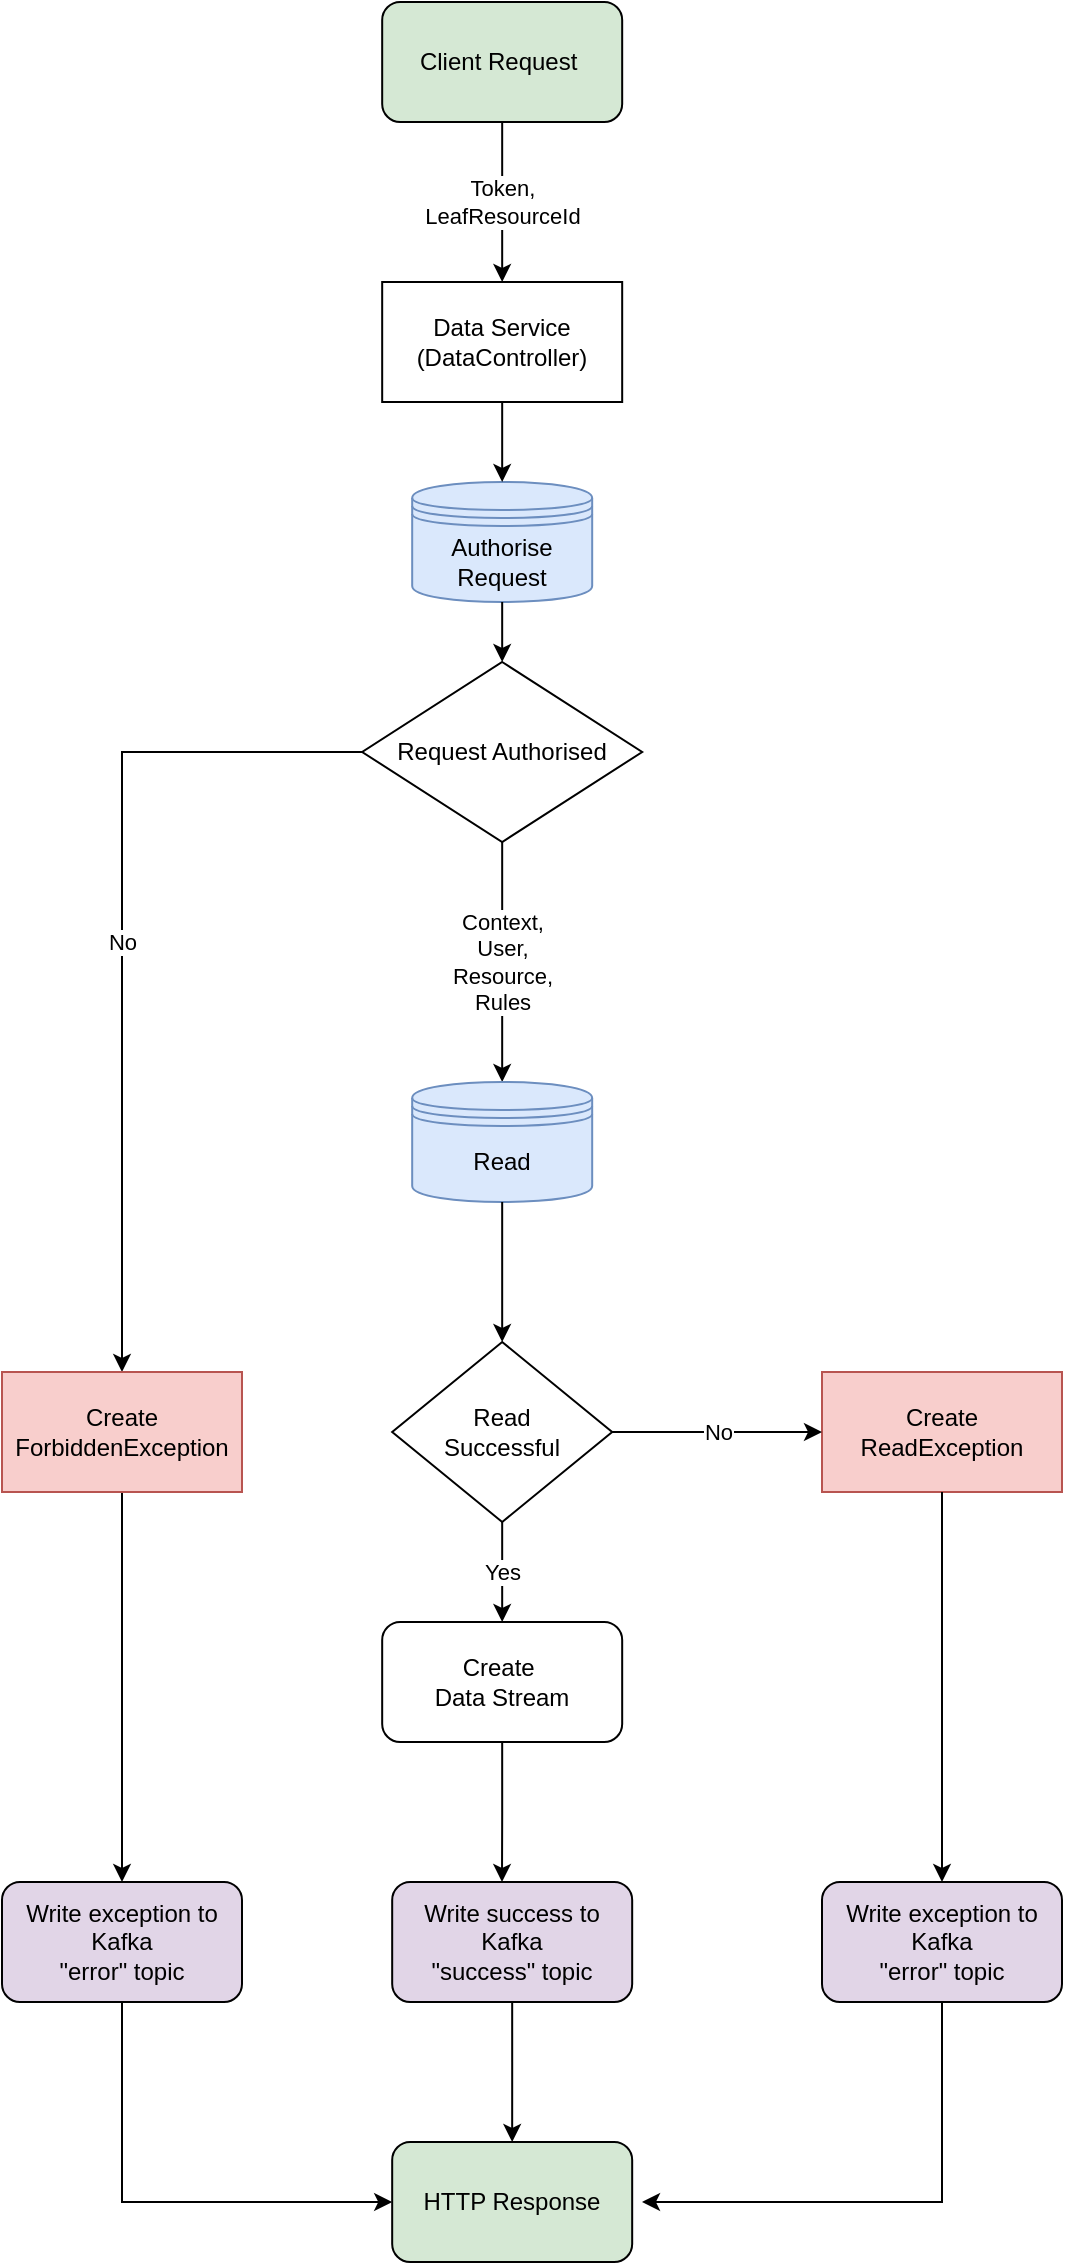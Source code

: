 <mxfile version="14.9.1" type="device"><diagram id="DYDGdA-885xeRSgDoeYv" name="Page-1"><mxGraphModel dx="3716" dy="1065" grid="1" gridSize="10" guides="1" tooltips="1" connect="1" arrows="1" fold="1" page="1" pageScale="1" pageWidth="827" pageHeight="1169" background="#ffffff" math="0" shadow="0"><root><mxCell id="0"/><mxCell id="1" parent="0"/><mxCell id="oZyTMZYtAXs1u3VE4Ej2-16" value="Data Service (DataController)" style="rounded=0;whiteSpace=wrap;html=1;" parent="1" vertex="1"><mxGeometry x="-1359.91" y="179" width="120" height="60" as="geometry"/></mxCell><mxCell id="oZyTMZYtAXs1u3VE4Ej2-29" value="No" style="edgeStyle=orthogonalEdgeStyle;rounded=0;orthogonalLoop=1;jettySize=auto;html=1;exitX=0;exitY=0.5;exitDx=0;exitDy=0;" parent="1" source="oZyTMZYtAXs1u3VE4Ej2-19" target="oZyTMZYtAXs1u3VE4Ej2-21" edge="1"><mxGeometry relative="1" as="geometry"/></mxCell><mxCell id="oZyTMZYtAXs1u3VE4Ej2-19" value="Request Authorised" style="rhombus;whiteSpace=wrap;html=1;" parent="1" vertex="1"><mxGeometry x="-1369.91" y="369" width="140" height="90" as="geometry"/></mxCell><mxCell id="oZyTMZYtAXs1u3VE4Ej2-20" style="edgeStyle=orthogonalEdgeStyle;rounded=0;orthogonalLoop=1;jettySize=auto;html=1;exitX=0.5;exitY=1;exitDx=0;exitDy=0;entryX=0.5;entryY=0;entryDx=0;entryDy=0;" parent="1" source="oZyTMZYtAXs1u3VE4Ej2-21" target="oZyTMZYtAXs1u3VE4Ej2-25" edge="1"><mxGeometry relative="1" as="geometry"><mxPoint x="-1570" y="789" as="targetPoint"/></mxGeometry></mxCell><mxCell id="oZyTMZYtAXs1u3VE4Ej2-21" value="Create ForbiddenException" style="rounded=0;whiteSpace=wrap;html=1;fillColor=#f8cecc;strokeColor=#b85450;" parent="1" vertex="1"><mxGeometry x="-1550" y="724" width="120" height="60" as="geometry"/></mxCell><mxCell id="oZyTMZYtAXs1u3VE4Ej2-25" value="&lt;div&gt;&lt;span&gt;Write exception to Kafka&lt;/span&gt;&lt;/div&gt;&lt;div&gt;&lt;span&gt;&quot;error&quot; topic&lt;br&gt;&lt;/span&gt;&lt;/div&gt;" style="rounded=1;whiteSpace=wrap;html=1;fillColor=#E1D5E7;" parent="1" vertex="1"><mxGeometry x="-1550" y="979" width="120" height="60" as="geometry"/></mxCell><mxCell id="oZyTMZYtAXs1u3VE4Ej2-27" value="Token,&lt;br&gt;LeafResourceId" style="edgeStyle=orthogonalEdgeStyle;rounded=1;orthogonalLoop=1;jettySize=auto;html=1;exitX=0.5;exitY=1;exitDx=0;exitDy=0;entryX=0.5;entryY=0;entryDx=0;entryDy=0;" parent="1" source="oZyTMZYtAXs1u3VE4Ej2-26" target="oZyTMZYtAXs1u3VE4Ej2-16" edge="1"><mxGeometry relative="1" as="geometry"/></mxCell><mxCell id="oZyTMZYtAXs1u3VE4Ej2-26" value="&lt;div&gt;&lt;span&gt;Client Request&amp;nbsp;&lt;/span&gt;&lt;br&gt;&lt;/div&gt;" style="rounded=1;whiteSpace=wrap;html=1;fillColor=#D5E8D4;" parent="1" vertex="1"><mxGeometry x="-1359.91" y="39" width="120" height="60" as="geometry"/></mxCell><mxCell id="3" style="edgeStyle=orthogonalEdgeStyle;rounded=0;orthogonalLoop=1;jettySize=auto;html=1;exitX=0.5;exitY=1;exitDx=0;exitDy=0;entryX=0;entryY=0.5;entryDx=0;entryDy=0;" parent="1" source="oZyTMZYtAXs1u3VE4Ej2-25" target="4" edge="1"><mxGeometry relative="1" as="geometry"><mxPoint x="-1490" y="1139" as="targetPoint"/><mxPoint x="-1490" y="859" as="sourcePoint"/><Array as="points"><mxPoint x="-1490" y="1139"/></Array></mxGeometry></mxCell><mxCell id="4" value="&lt;div&gt;HTTP Response&lt;/div&gt;" style="rounded=1;whiteSpace=wrap;html=1;fillColor=#D5E8D4;" parent="1" vertex="1"><mxGeometry x="-1354.91" y="1109" width="120" height="60" as="geometry"/></mxCell><mxCell id="5" value="Context, &lt;br&gt;User, &lt;br&gt;Resource,&lt;br&gt;Rules" style="edgeStyle=orthogonalEdgeStyle;rounded=0;orthogonalLoop=1;jettySize=auto;html=1;exitX=0.5;exitY=1;exitDx=0;exitDy=0;entryX=0.5;entryY=0;entryDx=0;entryDy=0;" parent="1" source="oZyTMZYtAXs1u3VE4Ej2-19" target="28" edge="1"><mxGeometry relative="1" as="geometry"><mxPoint x="-1300" y="509" as="sourcePoint"/><mxPoint x="-1300" y="579" as="targetPoint"/><Array as="points"/></mxGeometry></mxCell><mxCell id="7" value="Read&lt;br&gt;Successful" style="rhombus;whiteSpace=wrap;html=1;" parent="1" vertex="1"><mxGeometry x="-1354.91" y="709" width="110" height="90" as="geometry"/></mxCell><mxCell id="10" value="Create ReadException" style="rounded=0;whiteSpace=wrap;html=1;fillColor=#f8cecc;strokeColor=#b85450;" parent="1" vertex="1"><mxGeometry x="-1140" y="724" width="120" height="60" as="geometry"/></mxCell><mxCell id="12" value="No" style="edgeStyle=orthogonalEdgeStyle;rounded=0;orthogonalLoop=1;jettySize=auto;html=1;entryX=0;entryY=0.5;entryDx=0;entryDy=0;exitX=1;exitY=0.5;exitDx=0;exitDy=0;" parent="1" source="7" target="10" edge="1"><mxGeometry relative="1" as="geometry"><mxPoint x="-1240" y="759" as="sourcePoint"/><mxPoint x="-1340.09" y="904" as="targetPoint"/></mxGeometry></mxCell><mxCell id="15" value="&lt;div&gt;&lt;span&gt;Write exception to Kafka&lt;/span&gt;&lt;/div&gt;&lt;div&gt;&lt;span&gt;&quot;error&quot; topic&lt;br&gt;&lt;/span&gt;&lt;/div&gt;" style="rounded=1;whiteSpace=wrap;html=1;fillColor=#E1D5E7;" parent="1" vertex="1"><mxGeometry x="-1140" y="979" width="120" height="60" as="geometry"/></mxCell><mxCell id="16" style="edgeStyle=orthogonalEdgeStyle;rounded=0;orthogonalLoop=1;jettySize=auto;html=1;exitX=0.5;exitY=1;exitDx=0;exitDy=0;" parent="1" source="15" edge="1"><mxGeometry relative="1" as="geometry"><mxPoint x="-1230" y="1139" as="targetPoint"/><mxPoint x="-1080" y="1009" as="sourcePoint"/><Array as="points"><mxPoint x="-1080" y="1139"/></Array></mxGeometry></mxCell><mxCell id="17" style="edgeStyle=orthogonalEdgeStyle;rounded=0;orthogonalLoop=1;jettySize=auto;html=1;exitX=0.5;exitY=1;exitDx=0;exitDy=0;entryX=0.5;entryY=0;entryDx=0;entryDy=0;" parent="1" source="10" edge="1" target="15"><mxGeometry relative="1" as="geometry"><mxPoint x="-1080" y="899" as="targetPoint"/><mxPoint x="-1080" y="819" as="sourcePoint"/><Array as="points"/></mxGeometry></mxCell><mxCell id="18" value="&lt;div&gt;&lt;span&gt;Write success to Kafka&lt;/span&gt;&lt;/div&gt;&lt;div&gt;&lt;span&gt;&quot;success&quot; topic&lt;br&gt;&lt;/span&gt;&lt;/div&gt;" style="rounded=1;whiteSpace=wrap;html=1;fillColor=#E1D5E7;" parent="1" vertex="1"><mxGeometry x="-1354.91" y="979" width="120" height="60" as="geometry"/></mxCell><mxCell id="19" value="Yes" style="edgeStyle=orthogonalEdgeStyle;rounded=0;orthogonalLoop=1;jettySize=auto;html=1;exitX=0.5;exitY=1;exitDx=0;exitDy=0;entryX=0.5;entryY=0;entryDx=0;entryDy=0;" parent="1" source="7" target="22" edge="1"><mxGeometry relative="1" as="geometry"><mxPoint x="-1300" y="899" as="targetPoint"/><mxPoint x="-1300" y="839" as="sourcePoint"/><Array as="points"/></mxGeometry></mxCell><mxCell id="20" style="edgeStyle=orthogonalEdgeStyle;rounded=0;orthogonalLoop=1;jettySize=auto;html=1;exitX=0.5;exitY=1;exitDx=0;exitDy=0;entryX=0.5;entryY=0;entryDx=0;entryDy=0;" parent="1" source="18" target="4" edge="1"><mxGeometry relative="1" as="geometry"><mxPoint x="-1340" y="1119" as="targetPoint"/><mxPoint x="-1340" y="1009" as="sourcePoint"/><Array as="points"><mxPoint x="-1295" y="1069"/><mxPoint x="-1295" y="1069"/></Array></mxGeometry></mxCell><mxCell id="22" value="&lt;div&gt;Create&amp;nbsp;&lt;/div&gt;&lt;div&gt;Data Stream&lt;/div&gt;" style="rounded=1;whiteSpace=wrap;html=1;" parent="1" vertex="1"><mxGeometry x="-1359.91" y="849" width="120" height="60" as="geometry"/></mxCell><mxCell id="24" style="edgeStyle=orthogonalEdgeStyle;rounded=0;orthogonalLoop=1;jettySize=auto;html=1;exitX=0.5;exitY=1;exitDx=0;exitDy=0;" parent="1" source="22" edge="1"><mxGeometry relative="1" as="geometry"><mxPoint x="-1300" y="979" as="targetPoint"/><mxPoint x="-1300" y="939" as="sourcePoint"/><Array as="points"><mxPoint x="-1300" y="944"/><mxPoint x="-1300" y="944"/></Array></mxGeometry></mxCell><mxCell id="27" value="&lt;span&gt;Authorise Request&lt;/span&gt;" style="shape=datastore;whiteSpace=wrap;html=1;fillColor=#dae8fc;strokeColor=#6c8ebf;" parent="1" vertex="1"><mxGeometry x="-1344.91" y="279" width="90" height="60" as="geometry"/></mxCell><mxCell id="28" value="&lt;span&gt;Read&lt;/span&gt;" style="shape=datastore;whiteSpace=wrap;html=1;fillColor=#dae8fc;strokeColor=#6c8ebf;" parent="1" vertex="1"><mxGeometry x="-1344.91" y="579" width="90" height="60" as="geometry"/></mxCell><mxCell id="jfnbKQFrxS2ylPI0s5hB-28" value="" style="endArrow=classic;html=1;exitX=0.5;exitY=1;exitDx=0;exitDy=0;entryX=0.5;entryY=0;entryDx=0;entryDy=0;" parent="1" source="oZyTMZYtAXs1u3VE4Ej2-16" target="27" edge="1"><mxGeometry width="50" height="50" relative="1" as="geometry"><mxPoint x="-1560" y="339" as="sourcePoint"/><mxPoint x="-1510" y="289" as="targetPoint"/></mxGeometry></mxCell><mxCell id="jfnbKQFrxS2ylPI0s5hB-29" value="" style="endArrow=classic;html=1;exitX=0.5;exitY=1;exitDx=0;exitDy=0;entryX=0.5;entryY=0;entryDx=0;entryDy=0;" parent="1" source="27" target="oZyTMZYtAXs1u3VE4Ej2-19" edge="1"><mxGeometry width="50" height="50" relative="1" as="geometry"><mxPoint x="-1560" y="349" as="sourcePoint"/><mxPoint x="-1510" y="299" as="targetPoint"/></mxGeometry></mxCell><mxCell id="jfnbKQFrxS2ylPI0s5hB-30" value="" style="endArrow=classic;html=1;exitX=0.5;exitY=1;exitDx=0;exitDy=0;entryX=0.5;entryY=0;entryDx=0;entryDy=0;" parent="1" source="28" target="7" edge="1"><mxGeometry width="50" height="50" relative="1" as="geometry"><mxPoint x="-1560" y="589" as="sourcePoint"/><mxPoint x="-1510" y="539" as="targetPoint"/></mxGeometry></mxCell></root></mxGraphModel></diagram></mxfile>